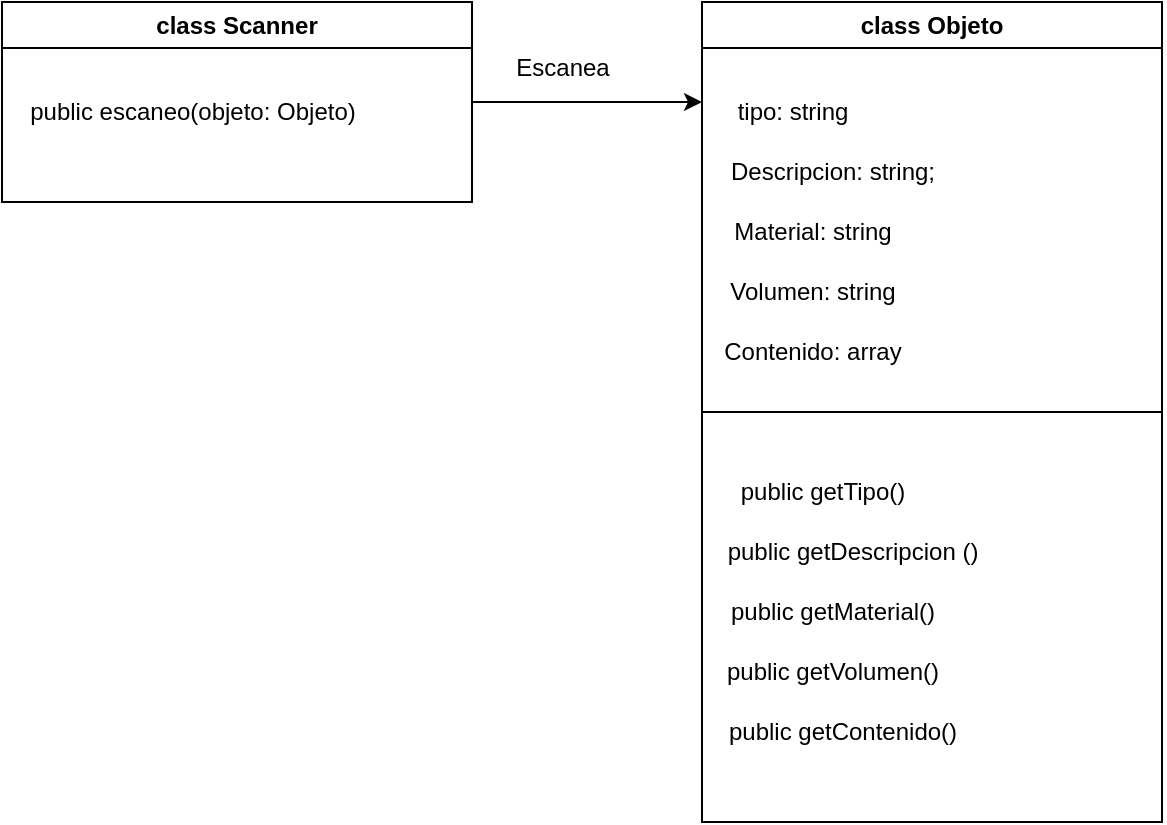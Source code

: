 <mxfile>
    <diagram id="DuvHNbj01g6GoTxJxBi3" name="Page-1">
        <mxGraphModel dx="979" dy="662" grid="1" gridSize="10" guides="1" tooltips="1" connect="1" arrows="1" fold="1" page="1" pageScale="1" pageWidth="850" pageHeight="1100" math="0" shadow="0">
            <root>
                <mxCell id="0"/>
                <mxCell id="1" parent="0"/>
                <mxCell id="2" value="class Scanner" style="swimlane;whiteSpace=wrap;html=1;" parent="1" vertex="1">
                    <mxGeometry x="40" y="70" width="235" height="100" as="geometry"/>
                </mxCell>
                <mxCell id="3" value="public escaneo(objeto: Objeto)" style="text;html=1;align=center;verticalAlign=middle;resizable=0;points=[];autosize=1;strokeColor=none;fillColor=none;" parent="2" vertex="1">
                    <mxGeometry y="40" width="190" height="30" as="geometry"/>
                </mxCell>
                <mxCell id="4" value="class Objeto" style="swimlane;whiteSpace=wrap;html=1;" parent="1" vertex="1">
                    <mxGeometry x="390" y="70" width="230" height="410" as="geometry"/>
                </mxCell>
                <mxCell id="5" value="tipo: string" style="text;html=1;align=center;verticalAlign=middle;resizable=0;points=[];autosize=1;strokeColor=none;fillColor=none;" parent="4" vertex="1">
                    <mxGeometry x="5" y="40" width="80" height="30" as="geometry"/>
                </mxCell>
                <mxCell id="6" value="Material: string" style="text;html=1;align=center;verticalAlign=middle;resizable=0;points=[];autosize=1;strokeColor=none;fillColor=none;" parent="4" vertex="1">
                    <mxGeometry x="5" y="100" width="100" height="30" as="geometry"/>
                </mxCell>
                <mxCell id="9" value="Volumen: string" style="text;html=1;align=center;verticalAlign=middle;resizable=0;points=[];autosize=1;strokeColor=none;fillColor=none;" parent="4" vertex="1">
                    <mxGeometry y="130" width="110" height="30" as="geometry"/>
                </mxCell>
                <mxCell id="10" value="Contenido: array" style="text;html=1;align=center;verticalAlign=middle;resizable=0;points=[];autosize=1;strokeColor=none;fillColor=none;" parent="4" vertex="1">
                    <mxGeometry y="160" width="110" height="30" as="geometry"/>
                </mxCell>
                <mxCell id="13" value="Descripcion: string;" style="text;html=1;align=center;verticalAlign=middle;resizable=0;points=[];autosize=1;strokeColor=none;fillColor=none;" vertex="1" parent="4">
                    <mxGeometry y="70" width="130" height="30" as="geometry"/>
                </mxCell>
                <mxCell id="16" value="public getDescripcion ()" style="text;html=1;align=center;verticalAlign=middle;resizable=0;points=[];autosize=1;strokeColor=none;fillColor=none;" vertex="1" parent="4">
                    <mxGeometry y="260" width="150" height="30" as="geometry"/>
                </mxCell>
                <mxCell id="17" value="public getMaterial()" style="text;html=1;align=center;verticalAlign=middle;resizable=0;points=[];autosize=1;strokeColor=none;fillColor=none;" vertex="1" parent="4">
                    <mxGeometry y="290" width="130" height="30" as="geometry"/>
                </mxCell>
                <mxCell id="18" value="public getVolumen()" style="text;html=1;align=center;verticalAlign=middle;resizable=0;points=[];autosize=1;strokeColor=none;fillColor=none;" vertex="1" parent="4">
                    <mxGeometry y="320" width="130" height="30" as="geometry"/>
                </mxCell>
                <mxCell id="19" value="public getContenido()" style="text;html=1;align=center;verticalAlign=middle;resizable=0;points=[];autosize=1;strokeColor=none;fillColor=none;" vertex="1" parent="4">
                    <mxGeometry y="350" width="140" height="30" as="geometry"/>
                </mxCell>
                <mxCell id="15" value="public getTipo()" style="text;html=1;align=center;verticalAlign=middle;resizable=0;points=[];autosize=1;strokeColor=none;fillColor=none;" vertex="1" parent="4">
                    <mxGeometry x="5" y="230" width="110" height="30" as="geometry"/>
                </mxCell>
                <mxCell id="11" style="edgeStyle=none;html=1;" parent="1" source="2" edge="1">
                    <mxGeometry relative="1" as="geometry">
                        <mxPoint x="390" y="120" as="targetPoint"/>
                    </mxGeometry>
                </mxCell>
                <mxCell id="12" value="Escanea" style="text;html=1;align=center;verticalAlign=middle;resizable=0;points=[];autosize=1;strokeColor=none;fillColor=none;" parent="1" vertex="1">
                    <mxGeometry x="285" y="88" width="70" height="30" as="geometry"/>
                </mxCell>
                <mxCell id="14" value="" style="endArrow=none;html=1;entryX=1;entryY=0.5;entryDx=0;entryDy=0;exitX=0;exitY=0.5;exitDx=0;exitDy=0;" edge="1" parent="1" source="4" target="4">
                    <mxGeometry width="50" height="50" relative="1" as="geometry">
                        <mxPoint x="445" y="340" as="sourcePoint"/>
                        <mxPoint x="495" y="290" as="targetPoint"/>
                    </mxGeometry>
                </mxCell>
            </root>
        </mxGraphModel>
    </diagram>
</mxfile>